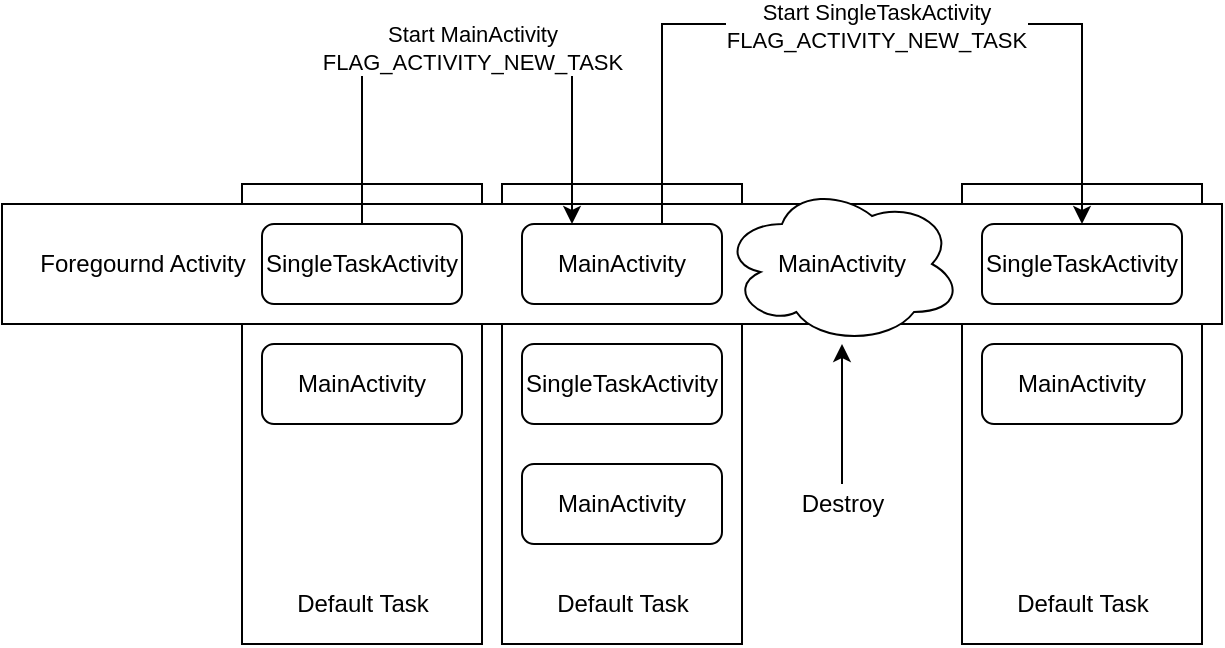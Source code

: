 <mxfile>
    <diagram id="4Z5pMdlI25Uf4z0AV56I" name="Page-1">
        <mxGraphModel dx="1824" dy="430" grid="1" gridSize="10" guides="1" tooltips="1" connect="1" arrows="1" fold="1" page="1" pageScale="1" pageWidth="850" pageHeight="1100" math="0" shadow="0">
            <root>
                <mxCell id="0"/>
                <mxCell id="1" parent="0"/>
                <mxCell id="2" value="" style="whiteSpace=wrap;html=1;" vertex="1" parent="1">
                    <mxGeometry x="380" y="180" width="120" height="230" as="geometry"/>
                </mxCell>
                <mxCell id="3" value="" style="whiteSpace=wrap;html=1;" vertex="1" parent="1">
                    <mxGeometry x="150" y="180" width="120" height="230" as="geometry"/>
                </mxCell>
                <mxCell id="4" value="" style="whiteSpace=wrap;html=1;" vertex="1" parent="1">
                    <mxGeometry x="20" y="180" width="120" height="230" as="geometry"/>
                </mxCell>
                <mxCell id="5" value="Default Task" style="text;html=1;align=center;verticalAlign=middle;resizable=0;points=[];autosize=1;" vertex="1" parent="1">
                    <mxGeometry x="40" y="380" width="80" height="20" as="geometry"/>
                </mxCell>
                <mxCell id="6" value="" style="rounded=0;whiteSpace=wrap;html=1;" vertex="1" parent="1">
                    <mxGeometry x="-100" y="190" width="610" height="60" as="geometry"/>
                </mxCell>
                <mxCell id="7" style="edgeStyle=orthogonalEdgeStyle;rounded=0;orthogonalLoop=1;jettySize=auto;html=1;entryX=0.25;entryY=0;entryDx=0;entryDy=0;" edge="1" parent="1" source="9" target="13">
                    <mxGeometry relative="1" as="geometry">
                        <Array as="points">
                            <mxPoint x="80" y="110"/>
                            <mxPoint x="185" y="110"/>
                        </Array>
                    </mxGeometry>
                </mxCell>
                <mxCell id="8" value="Start MainActivity&lt;br&gt;FLAG_ACTIVITY_NEW_TASK" style="edgeLabel;html=1;align=center;verticalAlign=middle;resizable=0;points=[];" vertex="1" connectable="0" parent="7">
                    <mxGeometry x="0.191" y="-2" relative="1" as="geometry">
                        <mxPoint x="-25" as="offset"/>
                    </mxGeometry>
                </mxCell>
                <mxCell id="9" value="SingleTaskActivity" style="rounded=1;whiteSpace=wrap;html=1;" vertex="1" parent="1">
                    <mxGeometry x="30" y="200" width="100" height="40" as="geometry"/>
                </mxCell>
                <mxCell id="10" value="Foregournd Activity" style="text;html=1;align=center;verticalAlign=middle;resizable=0;points=[];autosize=1;" vertex="1" parent="1">
                    <mxGeometry x="-90" y="210" width="120" height="20" as="geometry"/>
                </mxCell>
                <mxCell id="11" style="edgeStyle=orthogonalEdgeStyle;rounded=0;orthogonalLoop=1;jettySize=auto;html=1;entryX=0.5;entryY=0;entryDx=0;entryDy=0;" edge="1" parent="1" source="13" target="19">
                    <mxGeometry relative="1" as="geometry">
                        <Array as="points">
                            <mxPoint x="230" y="100"/>
                            <mxPoint x="440" y="100"/>
                        </Array>
                    </mxGeometry>
                </mxCell>
                <mxCell id="12" value="Start SingleTaskActivity&lt;br&gt;FLAG_ACTIVITY_NEW_TASK" style="edgeLabel;html=1;align=center;verticalAlign=middle;resizable=0;points=[];" vertex="1" connectable="0" parent="11">
                    <mxGeometry x="-0.069" y="-1" relative="1" as="geometry">
                        <mxPoint x="16" as="offset"/>
                    </mxGeometry>
                </mxCell>
                <mxCell id="13" value="MainActivity" style="rounded=1;whiteSpace=wrap;html=1;" vertex="1" parent="1">
                    <mxGeometry x="160" y="200" width="100" height="40" as="geometry"/>
                </mxCell>
                <mxCell id="14" value="MainActivity" style="rounded=1;whiteSpace=wrap;html=1;" vertex="1" parent="1">
                    <mxGeometry x="160" y="320" width="100" height="40" as="geometry"/>
                </mxCell>
                <mxCell id="15" value="Default Task" style="text;html=1;align=center;verticalAlign=middle;resizable=0;points=[];autosize=1;" vertex="1" parent="1">
                    <mxGeometry x="170" y="380" width="80" height="20" as="geometry"/>
                </mxCell>
                <mxCell id="16" value="Default Task" style="text;html=1;align=center;verticalAlign=middle;resizable=0;points=[];autosize=1;" vertex="1" parent="1">
                    <mxGeometry x="400" y="380" width="80" height="20" as="geometry"/>
                </mxCell>
                <mxCell id="17" value="MainActivity" style="rounded=1;whiteSpace=wrap;html=1;" vertex="1" parent="1">
                    <mxGeometry x="390" y="260" width="100" height="40" as="geometry"/>
                </mxCell>
                <mxCell id="19" value="SingleTaskActivity" style="rounded=1;whiteSpace=wrap;html=1;" vertex="1" parent="1">
                    <mxGeometry x="390" y="200" width="100" height="40" as="geometry"/>
                </mxCell>
                <mxCell id="20" value="MainActivity" style="rounded=1;whiteSpace=wrap;html=1;" vertex="1" parent="1">
                    <mxGeometry x="30" y="260" width="100" height="40" as="geometry"/>
                </mxCell>
                <mxCell id="21" value="SingleTaskActivity" style="rounded=1;whiteSpace=wrap;html=1;" vertex="1" parent="1">
                    <mxGeometry x="160" y="260" width="100" height="40" as="geometry"/>
                </mxCell>
                <mxCell id="22" value="MainActivity" style="ellipse;shape=cloud;whiteSpace=wrap;html=1;" vertex="1" parent="1">
                    <mxGeometry x="260" y="180" width="120" height="80" as="geometry"/>
                </mxCell>
                <mxCell id="24" style="edgeStyle=orthogonalEdgeStyle;rounded=0;orthogonalLoop=1;jettySize=auto;html=1;" edge="1" parent="1" source="23" target="22">
                    <mxGeometry relative="1" as="geometry"/>
                </mxCell>
                <mxCell id="23" value="Destroy" style="text;html=1;align=center;verticalAlign=middle;resizable=0;points=[];autosize=1;" vertex="1" parent="1">
                    <mxGeometry x="290" y="330" width="60" height="20" as="geometry"/>
                </mxCell>
            </root>
        </mxGraphModel>
    </diagram>
</mxfile>